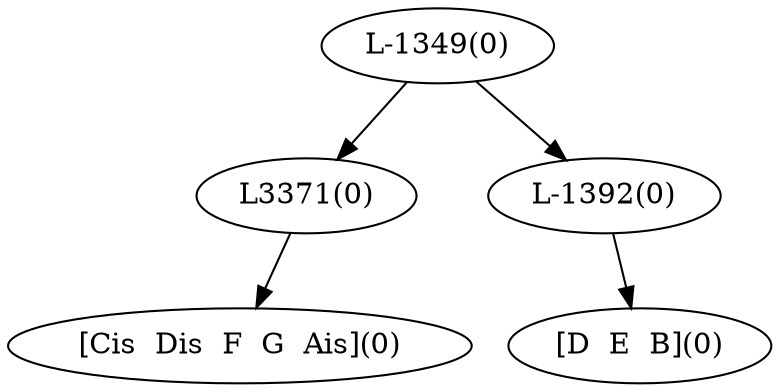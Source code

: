 digraph sample{
"L3371(0)"->"[Cis  Dis  F  G  Ais](0)"
"L-1392(0)"->"[D  E  B](0)"
"L-1349(0)"->"L3371(0)"
"L-1349(0)"->"L-1392(0)"
{rank = min; "L-1349(0)"}
{rank = same; "L3371(0)"; "L-1392(0)";}
{rank = max; "[Cis  Dis  F  G  Ais](0)"; "[D  E  B](0)";}
}